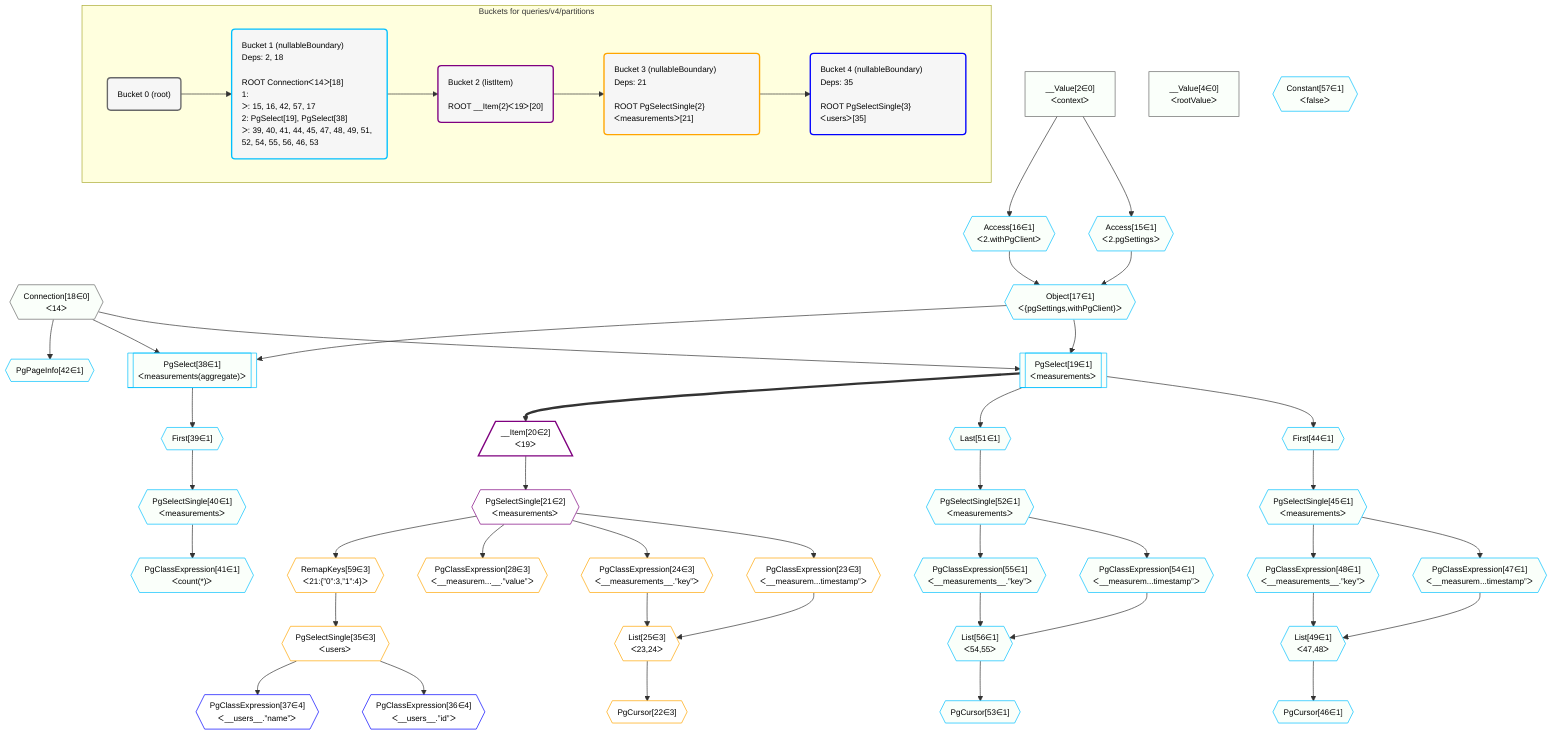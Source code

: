 %%{init: {'themeVariables': { 'fontSize': '12px'}}}%%
graph TD
    classDef path fill:#eee,stroke:#000,color:#000
    classDef plan fill:#fff,stroke-width:1px,color:#000
    classDef itemplan fill:#fff,stroke-width:2px,color:#000
    classDef unbatchedplan fill:#dff,stroke-width:1px,color:#000
    classDef sideeffectplan fill:#fcc,stroke-width:2px,color:#000
    classDef bucket fill:#f6f6f6,color:#000,stroke-width:2px,text-align:left


    %% plan dependencies
    __Value2["__Value[2∈0]<br />ᐸcontextᐳ"]:::plan
    __Value4["__Value[4∈0]<br />ᐸrootValueᐳ"]:::plan
    Connection18{{"Connection[18∈0]<br />ᐸ14ᐳ"}}:::plan
    Object17{{"Object[17∈1]<br />ᐸ{pgSettings,withPgClient}ᐳ"}}:::plan
    Access15{{"Access[15∈1]<br />ᐸ2.pgSettingsᐳ"}}:::plan
    Access16{{"Access[16∈1]<br />ᐸ2.withPgClientᐳ"}}:::plan
    Access15 & Access16 --> Object17
    PgSelect19[["PgSelect[19∈1]<br />ᐸmeasurementsᐳ"]]:::plan
    Object17 & Connection18 --> PgSelect19
    PgSelect38[["PgSelect[38∈1]<br />ᐸmeasurements(aggregate)ᐳ"]]:::plan
    Object17 & Connection18 --> PgSelect38
    List49{{"List[49∈1]<br />ᐸ47,48ᐳ"}}:::plan
    PgClassExpression47{{"PgClassExpression[47∈1]<br />ᐸ__measurem...timestamp”ᐳ"}}:::plan
    PgClassExpression48{{"PgClassExpression[48∈1]<br />ᐸ__measurements__.”key”ᐳ"}}:::plan
    PgClassExpression47 & PgClassExpression48 --> List49
    List56{{"List[56∈1]<br />ᐸ54,55ᐳ"}}:::plan
    PgClassExpression54{{"PgClassExpression[54∈1]<br />ᐸ__measurem...timestamp”ᐳ"}}:::plan
    PgClassExpression55{{"PgClassExpression[55∈1]<br />ᐸ__measurements__.”key”ᐳ"}}:::plan
    PgClassExpression54 & PgClassExpression55 --> List56
    __Value2 --> Access15
    __Value2 --> Access16
    First39{{"First[39∈1]"}}:::plan
    PgSelect38 --> First39
    PgSelectSingle40{{"PgSelectSingle[40∈1]<br />ᐸmeasurementsᐳ"}}:::plan
    First39 --> PgSelectSingle40
    PgClassExpression41{{"PgClassExpression[41∈1]<br />ᐸcount(*)ᐳ"}}:::plan
    PgSelectSingle40 --> PgClassExpression41
    PgPageInfo42{{"PgPageInfo[42∈1]"}}:::plan
    Connection18 --> PgPageInfo42
    First44{{"First[44∈1]"}}:::plan
    PgSelect19 --> First44
    PgSelectSingle45{{"PgSelectSingle[45∈1]<br />ᐸmeasurementsᐳ"}}:::plan
    First44 --> PgSelectSingle45
    PgCursor46{{"PgCursor[46∈1]"}}:::plan
    List49 --> PgCursor46
    PgSelectSingle45 --> PgClassExpression47
    PgSelectSingle45 --> PgClassExpression48
    Last51{{"Last[51∈1]"}}:::plan
    PgSelect19 --> Last51
    PgSelectSingle52{{"PgSelectSingle[52∈1]<br />ᐸmeasurementsᐳ"}}:::plan
    Last51 --> PgSelectSingle52
    PgCursor53{{"PgCursor[53∈1]"}}:::plan
    List56 --> PgCursor53
    PgSelectSingle52 --> PgClassExpression54
    PgSelectSingle52 --> PgClassExpression55
    Constant57{{"Constant[57∈1]<br />ᐸfalseᐳ"}}:::plan
    __Item20[/"__Item[20∈2]<br />ᐸ19ᐳ"\]:::itemplan
    PgSelect19 ==> __Item20
    PgSelectSingle21{{"PgSelectSingle[21∈2]<br />ᐸmeasurementsᐳ"}}:::plan
    __Item20 --> PgSelectSingle21
    List25{{"List[25∈3]<br />ᐸ23,24ᐳ"}}:::plan
    PgClassExpression23{{"PgClassExpression[23∈3]<br />ᐸ__measurem...timestamp”ᐳ"}}:::plan
    PgClassExpression24{{"PgClassExpression[24∈3]<br />ᐸ__measurements__.”key”ᐳ"}}:::plan
    PgClassExpression23 & PgClassExpression24 --> List25
    PgCursor22{{"PgCursor[22∈3]"}}:::plan
    List25 --> PgCursor22
    PgSelectSingle21 --> PgClassExpression23
    PgSelectSingle21 --> PgClassExpression24
    PgClassExpression28{{"PgClassExpression[28∈3]<br />ᐸ__measurem...__.”value”ᐳ"}}:::plan
    PgSelectSingle21 --> PgClassExpression28
    PgSelectSingle35{{"PgSelectSingle[35∈3]<br />ᐸusersᐳ"}}:::plan
    RemapKeys59{{"RemapKeys[59∈3]<br />ᐸ21:{”0”:3,”1”:4}ᐳ"}}:::plan
    RemapKeys59 --> PgSelectSingle35
    PgSelectSingle21 --> RemapKeys59
    PgClassExpression36{{"PgClassExpression[36∈4]<br />ᐸ__users__.”id”ᐳ"}}:::plan
    PgSelectSingle35 --> PgClassExpression36
    PgClassExpression37{{"PgClassExpression[37∈4]<br />ᐸ__users__.”name”ᐳ"}}:::plan
    PgSelectSingle35 --> PgClassExpression37

    %% define steps

    subgraph "Buckets for queries/v4/partitions"
    Bucket0("Bucket 0 (root)"):::bucket
    classDef bucket0 stroke:#696969
    class Bucket0,__Value2,__Value4,Connection18 bucket0
    Bucket1("Bucket 1 (nullableBoundary)<br />Deps: 2, 18<br /><br />ROOT Connectionᐸ14ᐳ[18]<br />1: <br />ᐳ: 15, 16, 42, 57, 17<br />2: PgSelect[19], PgSelect[38]<br />ᐳ: 39, 40, 41, 44, 45, 47, 48, 49, 51, 52, 54, 55, 56, 46, 53"):::bucket
    classDef bucket1 stroke:#00bfff
    class Bucket1,Access15,Access16,Object17,PgSelect19,PgSelect38,First39,PgSelectSingle40,PgClassExpression41,PgPageInfo42,First44,PgSelectSingle45,PgCursor46,PgClassExpression47,PgClassExpression48,List49,Last51,PgSelectSingle52,PgCursor53,PgClassExpression54,PgClassExpression55,List56,Constant57 bucket1
    Bucket2("Bucket 2 (listItem)<br /><br />ROOT __Item{2}ᐸ19ᐳ[20]"):::bucket
    classDef bucket2 stroke:#7f007f
    class Bucket2,__Item20,PgSelectSingle21 bucket2
    Bucket3("Bucket 3 (nullableBoundary)<br />Deps: 21<br /><br />ROOT PgSelectSingle{2}ᐸmeasurementsᐳ[21]"):::bucket
    classDef bucket3 stroke:#ffa500
    class Bucket3,PgCursor22,PgClassExpression23,PgClassExpression24,List25,PgClassExpression28,PgSelectSingle35,RemapKeys59 bucket3
    Bucket4("Bucket 4 (nullableBoundary)<br />Deps: 35<br /><br />ROOT PgSelectSingle{3}ᐸusersᐳ[35]"):::bucket
    classDef bucket4 stroke:#0000ff
    class Bucket4,PgClassExpression36,PgClassExpression37 bucket4
    Bucket0 --> Bucket1
    Bucket1 --> Bucket2
    Bucket2 --> Bucket3
    Bucket3 --> Bucket4
    classDef unary fill:#fafffa,borderWidth:8px
    class __Value2,__Value4,Connection18,Object17,PgSelect19,PgSelect38,List49,List56,Access15,Access16,First39,PgSelectSingle40,PgClassExpression41,PgPageInfo42,First44,PgSelectSingle45,PgCursor46,PgClassExpression47,PgClassExpression48,Last51,PgSelectSingle52,PgCursor53,PgClassExpression54,PgClassExpression55,Constant57 unary
    end